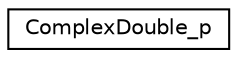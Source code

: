 digraph "Graphical Class Hierarchy"
{
 // INTERACTIVE_SVG=YES
  edge [fontname="Helvetica",fontsize="10",labelfontname="Helvetica",labelfontsize="10"];
  node [fontname="Helvetica",fontsize="10",shape=record];
  rankdir="LR";
  Node1 [label="ComplexDouble_p",height=0.2,width=0.4,color="black", fillcolor="white", style="filled",URL="$class_standard_interfaces__i_1_1_complex_double__p.html"];
}

